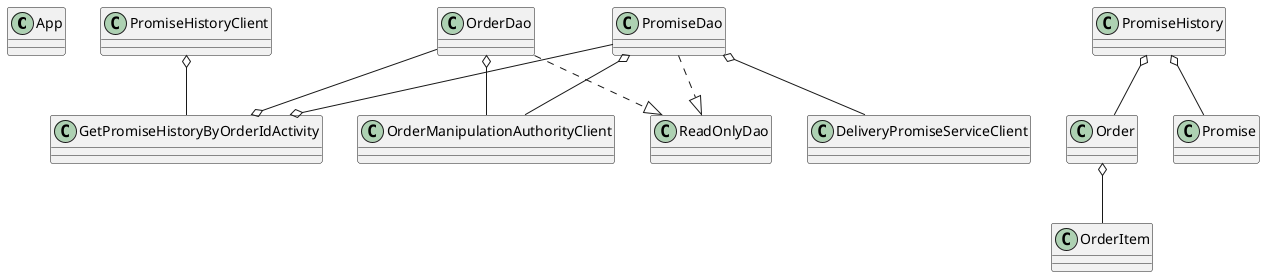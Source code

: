 @startuml
'https://plantuml.com/class-diagram

class App
class PromiseHistoryClient
class GetPromiseHistoryByOrderIdActivity
class OrderDao
class PromiseDao
class OrderManipulationAuthorityClient
class DeliveryPromiseServiceClient
class Order
class OrderItem
class Promise
class PromiseHistory
class ReadOnlyDao




PromiseHistoryClient o-- GetPromiseHistoryByOrderIdActivity
PromiseDao --o GetPromiseHistoryByOrderIdActivity
PromiseDao o-- DeliveryPromiseServiceClient
PromiseDao o-- OrderManipulationAuthorityClient
OrderDao o-- OrderManipulationAuthorityClient
OrderDao --o GetPromiseHistoryByOrderIdActivity
PromiseHistory o-- Order
PromiseHistory o-- Promise
Order o-- OrderItem
OrderDao ..|> ReadOnlyDao
PromiseDao ..|> ReadOnlyDao


@enduml